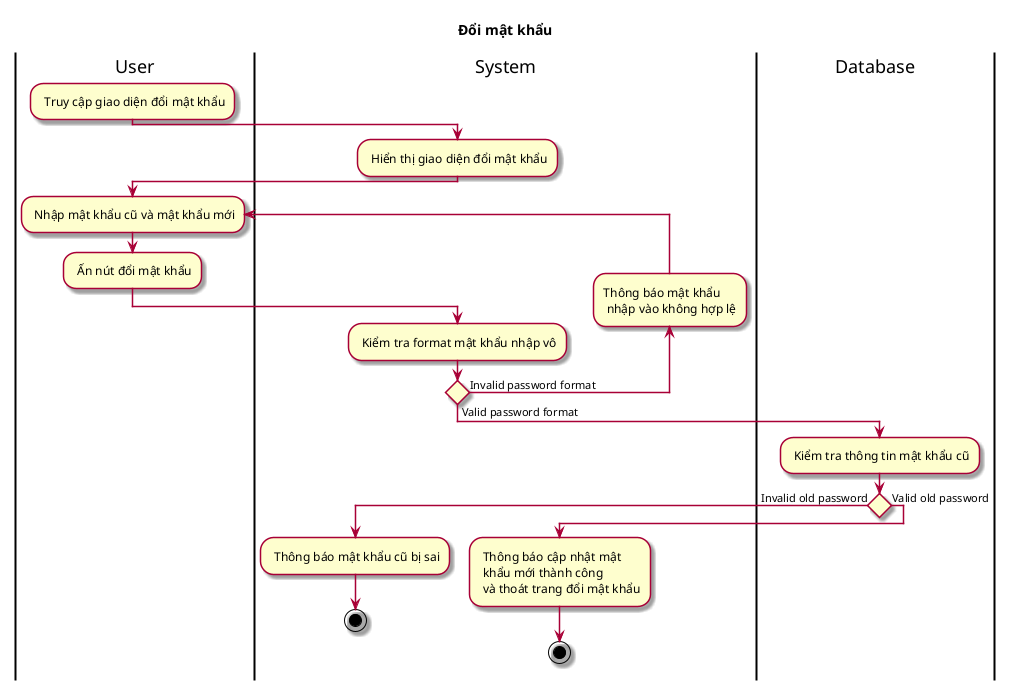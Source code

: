 @startuml ActDoiMatKhau
title Đổi mật khẩu
skin rose
|User|
: Truy cập giao diện đổi mật khẩu;
|System|
: Hiển thị giao diện đổi mật khẩu;
|User|
repeat : Nhập mật khẩu cũ và mật khẩu mới;
: Ấn nút đổi mật khẩu;
|System|
: Kiểm tra format mật khẩu nhập vô;
backward :Thông báo mật khẩu\n nhập vào không hợp lệ;
repeat while () is (Invalid password format) not (Valid password format) 
|Database|
: Kiểm tra thông tin mật khẩu cũ;
if () then (Invalid old password)
|System|
: Thông báo mật khẩu cũ bị sai;
stop
else (Valid old password)
|System|
: Thông báo cập nhật mật\n khẩu mới thành công\n và thoát trang đổi mật khẩu;
stop
@enduml